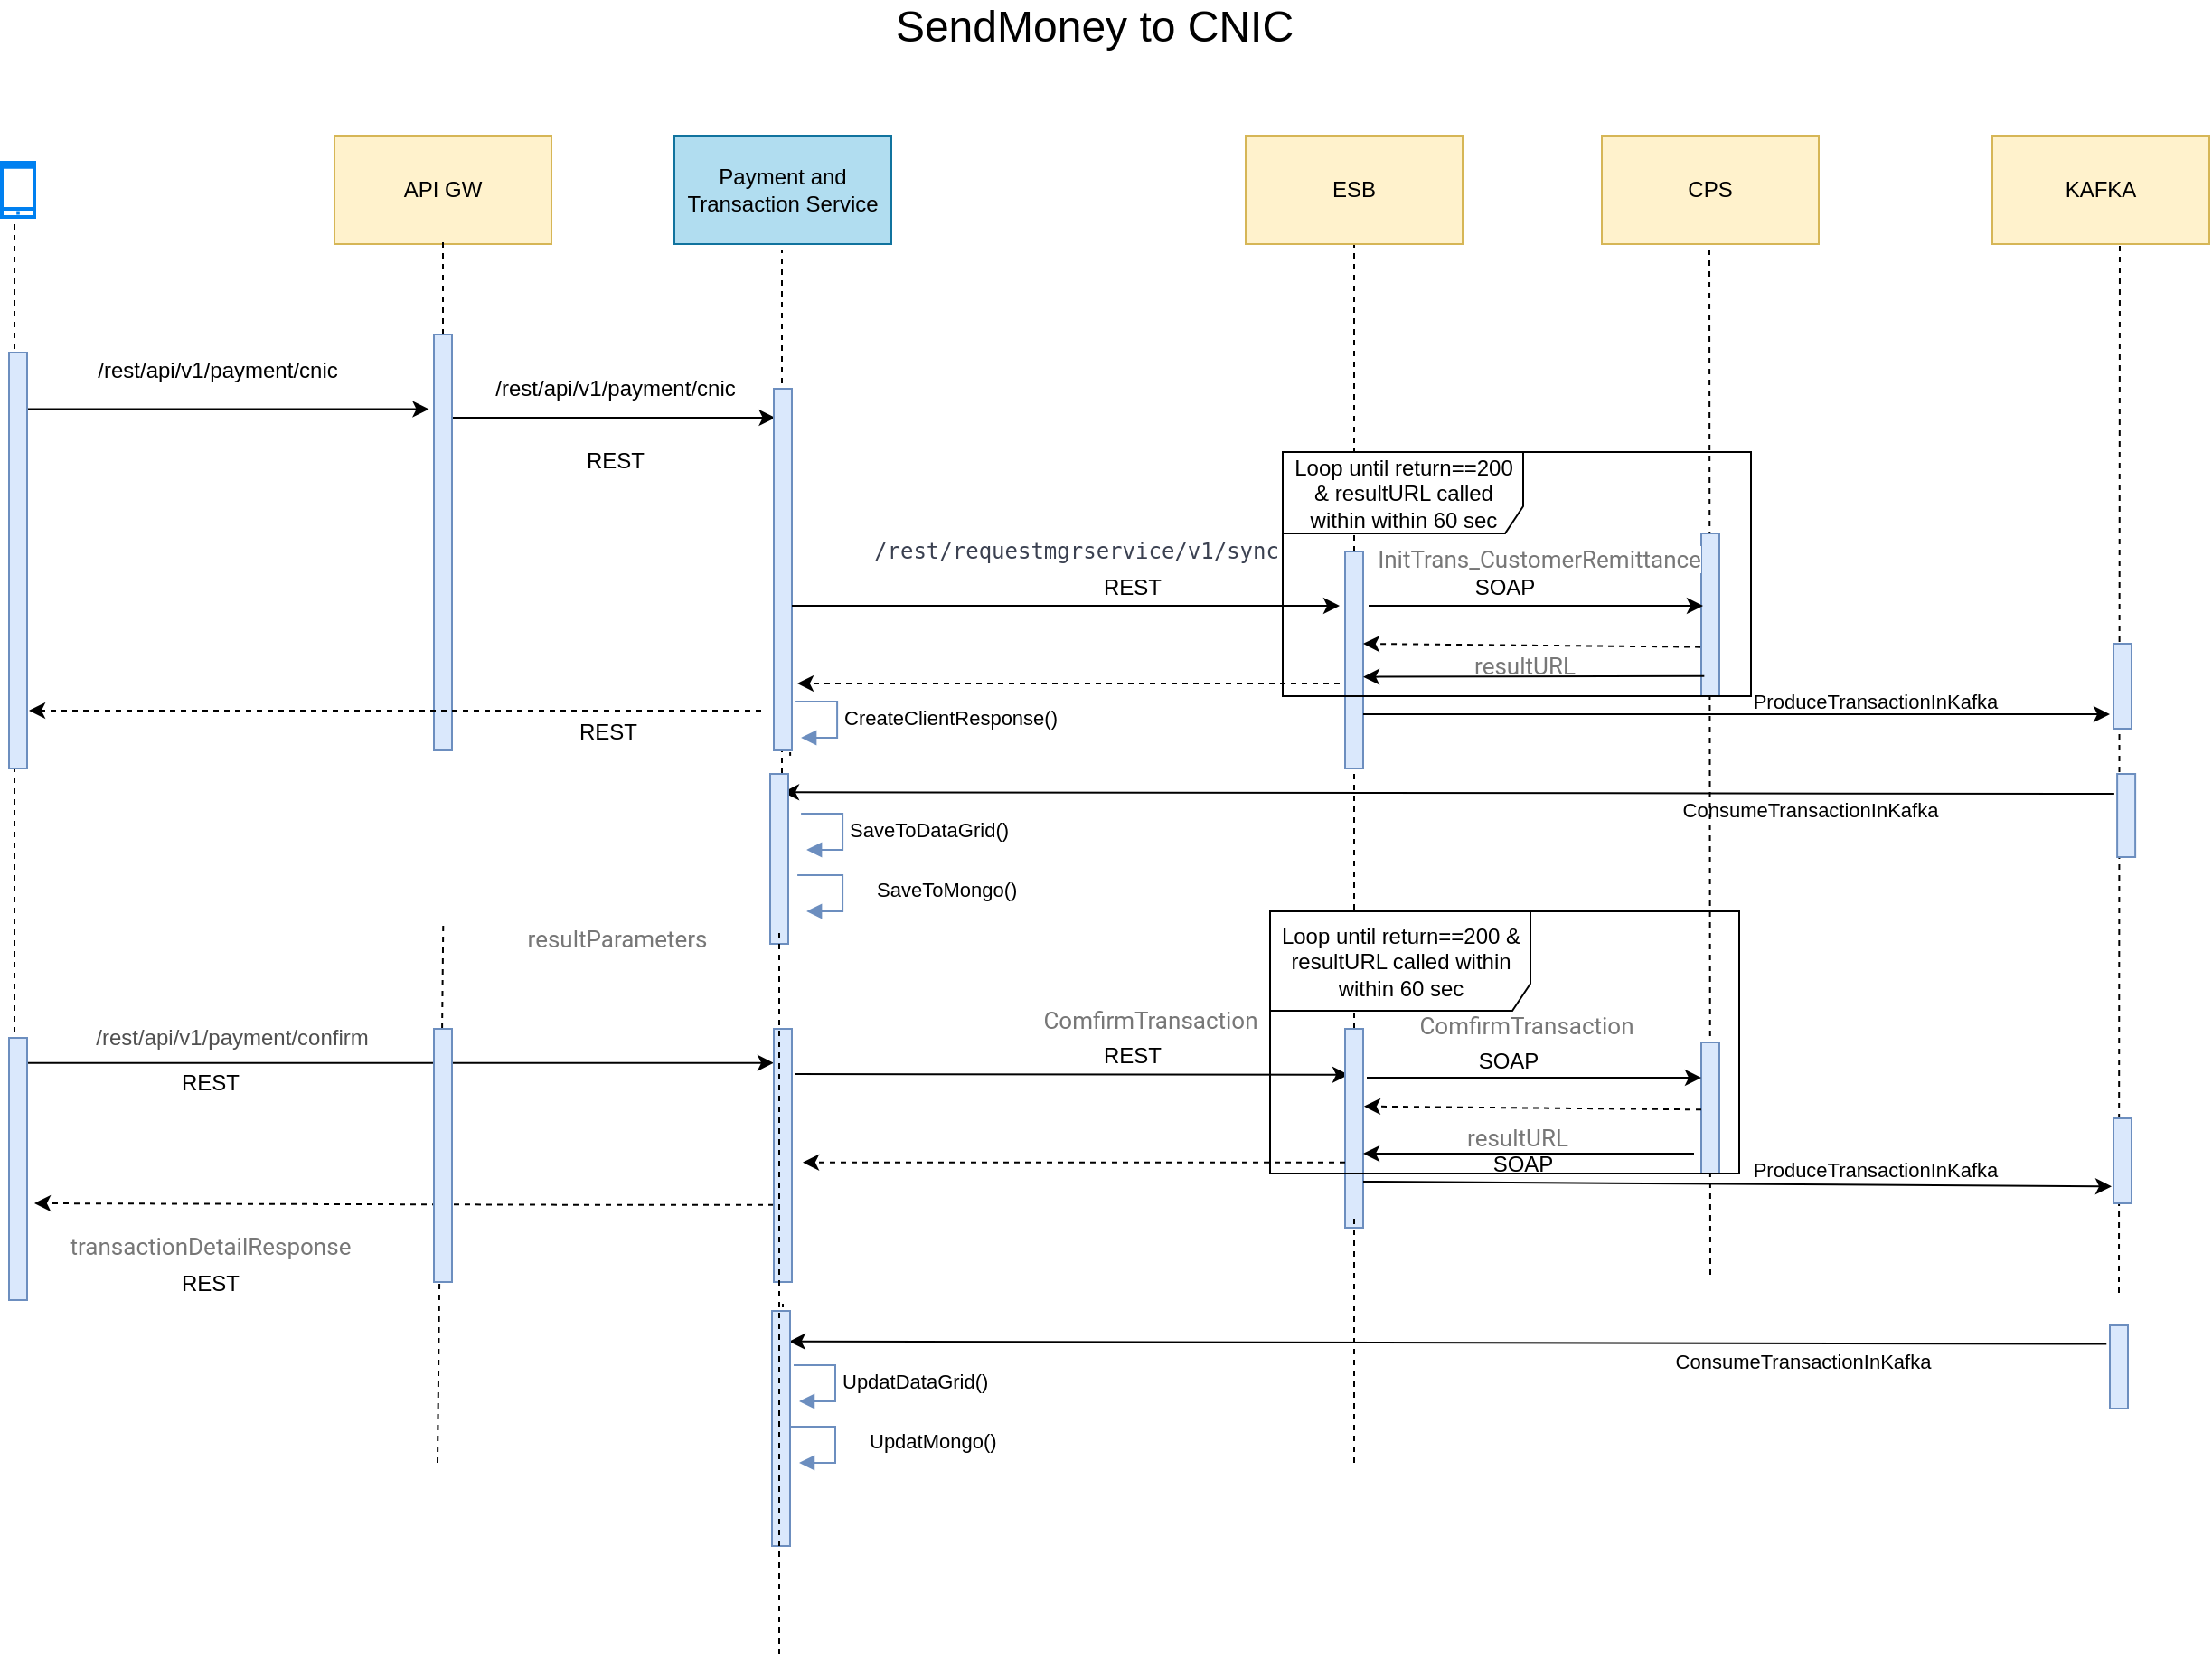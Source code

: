 <mxfile version="13.6.9" type="device"><diagram id="_PWsb3Hp9DCBzWkDlzBO" name="sendMoney_v1.0"><mxGraphModel dx="2254" dy="974" grid="1" gridSize="10" guides="1" tooltips="1" connect="1" arrows="1" fold="1" page="1" pageScale="1" pageWidth="827" pageHeight="1169" math="0" shadow="0"><root><mxCell id="2ZHaPjhBb1C0ohGX3f1B-0"/><mxCell id="2ZHaPjhBb1C0ohGX3f1B-1" parent="2ZHaPjhBb1C0ohGX3f1B-0"/><mxCell id="2ZHaPjhBb1C0ohGX3f1B-69" value="&lt;font style=&quot;font-size: 24px&quot;&gt;SendMoney to CNIC&lt;/font&gt;" style="text;html=1;align=center;verticalAlign=middle;resizable=0;points=[];autosize=1;" parent="2ZHaPjhBb1C0ohGX3f1B-1" vertex="1"><mxGeometry x="703" y="140" width="240" height="20" as="geometry"/></mxCell><mxCell id="2ZHaPjhBb1C0ohGX3f1B-70" value="API GW" style="rounded=0;whiteSpace=wrap;html=1;fillColor=#fff2cc;strokeColor=#d6b656;" parent="2ZHaPjhBb1C0ohGX3f1B-1" vertex="1"><mxGeometry x="403" y="210" width="120" height="60" as="geometry"/></mxCell><mxCell id="2ZHaPjhBb1C0ohGX3f1B-71" value="Payment and Transaction Service" style="rounded=0;whiteSpace=wrap;html=1;fillColor=#b1ddf0;strokeColor=#10739e;" parent="2ZHaPjhBb1C0ohGX3f1B-1" vertex="1"><mxGeometry x="591" y="210" width="120" height="60" as="geometry"/></mxCell><mxCell id="2ZHaPjhBb1C0ohGX3f1B-72" value="CPS" style="rounded=0;whiteSpace=wrap;html=1;fillColor=#fff2cc;strokeColor=#d6b656;" parent="2ZHaPjhBb1C0ohGX3f1B-1" vertex="1"><mxGeometry x="1104" y="210" width="120" height="60" as="geometry"/></mxCell><mxCell id="2ZHaPjhBb1C0ohGX3f1B-73" value="" style="endArrow=none;dashed=1;html=1;entryX=0.5;entryY=0.933;entryDx=0;entryDy=0;entryPerimeter=0;" parent="2ZHaPjhBb1C0ohGX3f1B-1" edge="1"><mxGeometry width="50" height="50" relative="1" as="geometry"><mxPoint x="226" y="850" as="sourcePoint"/><mxPoint x="226.0" y="252.99" as="targetPoint"/></mxGeometry></mxCell><mxCell id="2ZHaPjhBb1C0ohGX3f1B-74" value="" style="endArrow=classic;html=1;entryX=0.015;entryY=0.176;entryDx=0;entryDy=0;entryPerimeter=0;" parent="2ZHaPjhBb1C0ohGX3f1B-1" source="2ZHaPjhBb1C0ohGX3f1B-91" edge="1"><mxGeometry width="50" height="50" relative="1" as="geometry"><mxPoint x="234.0" y="360.25" as="sourcePoint"/><mxPoint x="455.24" y="361.264" as="targetPoint"/></mxGeometry></mxCell><mxCell id="2ZHaPjhBb1C0ohGX3f1B-75" value="/rest/api/v1/payment/cnic" style="text;html=1;align=center;verticalAlign=middle;resizable=0;points=[];autosize=1;" parent="2ZHaPjhBb1C0ohGX3f1B-1" vertex="1"><mxGeometry x="263" y="330" width="150" height="20" as="geometry"/></mxCell><mxCell id="2ZHaPjhBb1C0ohGX3f1B-76" value="" style="endArrow=none;dashed=1;html=1;entryX=0.5;entryY=0.933;entryDx=0;entryDy=0;entryPerimeter=0;" parent="2ZHaPjhBb1C0ohGX3f1B-1" edge="1"><mxGeometry width="50" height="50" relative="1" as="geometry"><mxPoint x="463" y="350" as="sourcePoint"/><mxPoint x="463" y="267" as="targetPoint"/></mxGeometry></mxCell><mxCell id="2ZHaPjhBb1C0ohGX3f1B-77" value="" style="endArrow=none;dashed=1;html=1;entryX=0.5;entryY=0.933;entryDx=0;entryDy=0;entryPerimeter=0;" parent="2ZHaPjhBb1C0ohGX3f1B-1" source="RX84RsB9NRHUSe1r71uT-13" edge="1"><mxGeometry width="50" height="50" relative="1" as="geometry"><mxPoint x="650" y="850" as="sourcePoint"/><mxPoint x="650.5" y="273" as="targetPoint"/></mxGeometry></mxCell><mxCell id="2ZHaPjhBb1C0ohGX3f1B-78" value="" style="endArrow=none;dashed=1;html=1;entryX=0.5;entryY=0.933;entryDx=0;entryDy=0;entryPerimeter=0;" parent="2ZHaPjhBb1C0ohGX3f1B-1" edge="1"><mxGeometry width="50" height="50" relative="1" as="geometry"><mxPoint x="1164" y="840" as="sourcePoint"/><mxPoint x="1163.5" y="270" as="targetPoint"/></mxGeometry></mxCell><mxCell id="2ZHaPjhBb1C0ohGX3f1B-79" value="" style="endArrow=classic;html=1;entryX=0.08;entryY=0.08;entryDx=0;entryDy=0;entryPerimeter=0;" parent="2ZHaPjhBb1C0ohGX3f1B-1" source="2ZHaPjhBb1C0ohGX3f1B-90" target="2ZHaPjhBb1C0ohGX3f1B-89" edge="1"><mxGeometry width="50" height="50" relative="1" as="geometry"><mxPoint x="470.008" y="385.328" as="sourcePoint"/><mxPoint x="640.888" y="385.72" as="targetPoint"/></mxGeometry></mxCell><mxCell id="2ZHaPjhBb1C0ohGX3f1B-80" value="/rest/api/v1/payment/cnic" style="text;html=1;align=center;verticalAlign=middle;resizable=0;points=[];autosize=1;" parent="2ZHaPjhBb1C0ohGX3f1B-1" vertex="1"><mxGeometry x="483" y="340" width="150" height="20" as="geometry"/></mxCell><mxCell id="2ZHaPjhBb1C0ohGX3f1B-81" value="" style="endArrow=none;dashed=1;html=1;entryX=0.517;entryY=1;entryDx=0;entryDy=0;entryPerimeter=0;" parent="2ZHaPjhBb1C0ohGX3f1B-1" edge="1"><mxGeometry width="50" height="50" relative="1" as="geometry"><mxPoint x="460" y="944" as="sourcePoint"/><mxPoint x="463.17" y="644" as="targetPoint"/></mxGeometry></mxCell><mxCell id="2ZHaPjhBb1C0ohGX3f1B-82" value="" style="html=1;points=[];perimeter=orthogonalPerimeter;fillColor=#dae8fc;strokeColor=#6c8ebf;" parent="2ZHaPjhBb1C0ohGX3f1B-1" vertex="1"><mxGeometry x="1159" y="430" width="10" height="90" as="geometry"/></mxCell><mxCell id="2ZHaPjhBb1C0ohGX3f1B-83" value="" style="endArrow=none;dashed=1;html=1;entryX=0.5;entryY=0.933;entryDx=0;entryDy=0;entryPerimeter=0;" parent="2ZHaPjhBb1C0ohGX3f1B-1" source="2ZHaPjhBb1C0ohGX3f1B-85" edge="1"><mxGeometry width="50" height="50" relative="1" as="geometry"><mxPoint x="967" y="510" as="sourcePoint"/><mxPoint x="967" y="267" as="targetPoint"/></mxGeometry></mxCell><mxCell id="2ZHaPjhBb1C0ohGX3f1B-84" value="" style="endArrow=none;dashed=1;html=1;entryX=0.5;entryY=0.933;entryDx=0;entryDy=0;entryPerimeter=0;" parent="2ZHaPjhBb1C0ohGX3f1B-1" source="2ZHaPjhBb1C0ohGX3f1B-116" edge="1"><mxGeometry width="50" height="50" relative="1" as="geometry"><mxPoint x="967" y="800.0" as="sourcePoint"/><mxPoint x="967" y="528.66" as="targetPoint"/></mxGeometry></mxCell><mxCell id="2ZHaPjhBb1C0ohGX3f1B-85" value="" style="html=1;points=[];perimeter=orthogonalPerimeter;fillColor=#dae8fc;strokeColor=#6c8ebf;" parent="2ZHaPjhBb1C0ohGX3f1B-1" vertex="1"><mxGeometry x="962" y="440" width="10" height="120" as="geometry"/></mxCell><mxCell id="2ZHaPjhBb1C0ohGX3f1B-88" value="" style="html=1;verticalLabelPosition=bottom;align=center;labelBackgroundColor=#ffffff;verticalAlign=top;strokeWidth=2;strokeColor=#0080F0;shadow=0;dashed=0;shape=mxgraph.ios7.icons.smartphone;" parent="2ZHaPjhBb1C0ohGX3f1B-1" vertex="1"><mxGeometry x="219" y="225" width="18" height="30" as="geometry"/></mxCell><mxCell id="2ZHaPjhBb1C0ohGX3f1B-89" value="" style="html=1;points=[];perimeter=orthogonalPerimeter;align=center;fillColor=#dae8fc;strokeColor=#6c8ebf;" parent="2ZHaPjhBb1C0ohGX3f1B-1" vertex="1"><mxGeometry x="646" y="350" width="10" height="200" as="geometry"/></mxCell><mxCell id="2ZHaPjhBb1C0ohGX3f1B-90" value="" style="html=1;points=[];perimeter=orthogonalPerimeter;align=center;fillColor=#dae8fc;strokeColor=#6c8ebf;" parent="2ZHaPjhBb1C0ohGX3f1B-1" vertex="1"><mxGeometry x="458" y="320" width="10" height="230" as="geometry"/></mxCell><mxCell id="2ZHaPjhBb1C0ohGX3f1B-91" value="" style="html=1;points=[];perimeter=orthogonalPerimeter;align=center;fillColor=#dae8fc;strokeColor=#6c8ebf;" parent="2ZHaPjhBb1C0ohGX3f1B-1" vertex="1"><mxGeometry x="223" y="330" width="10" height="230" as="geometry"/></mxCell><mxCell id="2ZHaPjhBb1C0ohGX3f1B-92" value="REST" style="text;html=1;align=center;verticalAlign=middle;resizable=0;points=[];autosize=1;" parent="2ZHaPjhBb1C0ohGX3f1B-1" vertex="1"><mxGeometry x="533" y="380" width="50" height="20" as="geometry"/></mxCell><mxCell id="2ZHaPjhBb1C0ohGX3f1B-93" value="&lt;span style=&quot;color: rgb(80 , 80 , 80) ; font-family: &amp;#34;opensans&amp;#34; , &amp;#34;helvetica&amp;#34; , &amp;#34;arial&amp;#34; , sans-serif ; text-align: left ; background-color: rgb(255 , 255 , 255)&quot;&gt;/rest/api/v1/payment/confirm&lt;/span&gt;" style="text;html=1;align=center;verticalAlign=middle;resizable=0;points=[];autosize=1;" parent="2ZHaPjhBb1C0ohGX3f1B-1" vertex="1"><mxGeometry x="261" y="699" width="170" height="20" as="geometry"/></mxCell><mxCell id="2ZHaPjhBb1C0ohGX3f1B-94" value="" style="endArrow=classic;html=1;exitX=0.829;exitY=0.228;exitDx=0;exitDy=0;exitPerimeter=0;" parent="2ZHaPjhBb1C0ohGX3f1B-1" edge="1"><mxGeometry width="50" height="50" relative="1" as="geometry"><mxPoint x="656" y="470.0" as="sourcePoint"/><mxPoint x="959" y="470.0" as="targetPoint"/></mxGeometry></mxCell><mxCell id="2ZHaPjhBb1C0ohGX3f1B-95" value="&lt;pre class=&quot;base-url&quot; style=&quot;box-sizing: border-box ; margin-top: 0px ; margin-bottom: 0px ; color: rgb(59 , 65 , 81)&quot;&gt;/rest/requestmgrservice/v1/sync&lt;/pre&gt;" style="text;html=1;align=center;verticalAlign=middle;resizable=0;points=[];autosize=1;" parent="2ZHaPjhBb1C0ohGX3f1B-1" vertex="1"><mxGeometry x="693" y="430" width="240" height="20" as="geometry"/></mxCell><mxCell id="2ZHaPjhBb1C0ohGX3f1B-96" value="" style="endArrow=classic;html=1;" parent="2ZHaPjhBb1C0ohGX3f1B-1" edge="1"><mxGeometry width="50" height="50" relative="1" as="geometry"><mxPoint x="975" y="470.0" as="sourcePoint"/><mxPoint x="1160" y="470.0" as="targetPoint"/></mxGeometry></mxCell><mxCell id="2ZHaPjhBb1C0ohGX3f1B-97" value="&lt;span style=&quot;color: rgb(119 , 119 , 119) ; font-family: &amp;#34;roboto&amp;#34; , &amp;#34;robotodraft&amp;#34; , &amp;#34;helvetica&amp;#34; , &amp;#34;arial&amp;#34; , sans-serif ; font-size: 13px ; background-color: rgb(255 , 255 , 255)&quot;&gt;InitTrans_CustomerRemittance&lt;/span&gt;" style="text;html=1;align=center;verticalAlign=middle;resizable=0;points=[];autosize=1;" parent="2ZHaPjhBb1C0ohGX3f1B-1" vertex="1"><mxGeometry x="974" y="434" width="190" height="20" as="geometry"/></mxCell><mxCell id="2ZHaPjhBb1C0ohGX3f1B-98" value="&lt;font color=&quot;#777777&quot; face=&quot;Roboto, RobotoDraft, Helvetica, Arial, sans-serif&quot;&gt;&lt;span style=&quot;font-size: 13px&quot;&gt;ComfirmTransaction&lt;/span&gt;&lt;/font&gt;" style="text;html=1;align=center;verticalAlign=middle;resizable=0;points=[];autosize=1;" parent="2ZHaPjhBb1C0ohGX3f1B-1" vertex="1"><mxGeometry x="789" y="689" width="130" height="20" as="geometry"/></mxCell><mxCell id="2ZHaPjhBb1C0ohGX3f1B-99" value="" style="endArrow=none;dashed=1;html=1;entryX=0.5;entryY=0.933;entryDx=0;entryDy=0;entryPerimeter=0;" parent="2ZHaPjhBb1C0ohGX3f1B-1" edge="1"><mxGeometry width="50" height="50" relative="1" as="geometry"><mxPoint x="651" y="856" as="sourcePoint"/><mxPoint x="651" y="857.96" as="targetPoint"/></mxGeometry></mxCell><mxCell id="2ZHaPjhBb1C0ohGX3f1B-102" value="" style="endArrow=classic;html=1;dashed=1;" parent="2ZHaPjhBb1C0ohGX3f1B-1" edge="1"><mxGeometry width="50" height="50" relative="1" as="geometry"><mxPoint x="646" y="801.33" as="sourcePoint"/><mxPoint x="237" y="800.5" as="targetPoint"/><Array as="points"><mxPoint x="531.26" y="801.33"/></Array></mxGeometry></mxCell><mxCell id="2ZHaPjhBb1C0ohGX3f1B-103" value="&lt;span style=&quot;color: rgba(0 , 0 , 0 , 0) ; font-family: monospace ; font-size: 0px&quot;&gt;%3CmxGraphModel%3E%3Croot%3E%3CmxCell%20id%3D%220%22%2F%3E%3CmxCell%20id%3D%221%22%20parent%3D%220%22%2F%3E%3CmxCell%20id%3D%222%22%20value%3D%22%26lt%3Bdiv%26gt%3B%26lt%3Bfont%20color%3D%26quot%3B%23777777%26quot%3B%20face%3D%26quot%3BRoboto%2C%20RobotoDraft%2C%20Helvetica%2C%20Arial%2C%20sans-serif%26quot%3B%26gt%3B%26lt%3Bspan%20style%3D%26quot%3Bfont-size%3A%2013px%20%3B%20background-color%3A%20rgb(255%20%2C%20255%20%2C%20255)%26quot%3B%26gt%3BtransactionDetailResponse%26lt%3B%2Fspan%26gt%3B%26lt%3B%2Ffont%26gt%3B%26lt%3B%2Fdiv%26gt%3B%22%20style%3D%22text%3Bhtml%3D1%3Balign%3Dcenter%3BverticalAlign%3Dmiddle%3Bresizable%3D0%3Bpoints%3D%5B%5D%3Bautosize%3D1%3B%22%20vertex%3D%221%22%20parent%3D%221%22%3E%3CmxGeometry%20x%3D%22755%22%20y%3D%22200%22%20width%3D%22170%22%20height%3D%2220%22%20as%3D%22geometry%22%2F%3E%3C%2FmxCell%3E%3C%2Froot%3E%3C%2FmxGraphModel%3E&lt;/span&gt;" style="text;html=1;align=center;verticalAlign=middle;resizable=0;points=[];autosize=1;" parent="2ZHaPjhBb1C0ohGX3f1B-1" vertex="1"><mxGeometry x="352" y="784" width="20" height="20" as="geometry"/></mxCell><mxCell id="2ZHaPjhBb1C0ohGX3f1B-104" value="ESB" style="rounded=0;whiteSpace=wrap;html=1;fillColor=#fff2cc;strokeColor=#d6b656;" parent="2ZHaPjhBb1C0ohGX3f1B-1" vertex="1"><mxGeometry x="907" y="210" width="120" height="60" as="geometry"/></mxCell><mxCell id="2ZHaPjhBb1C0ohGX3f1B-105" value="" style="endArrow=classic;html=1;dashed=1;" parent="2ZHaPjhBb1C0ohGX3f1B-1" edge="1"><mxGeometry width="50" height="50" relative="1" as="geometry"><mxPoint x="639" y="528" as="sourcePoint"/><mxPoint x="234" y="528" as="targetPoint"/><Array as="points"/></mxGeometry></mxCell><mxCell id="2ZHaPjhBb1C0ohGX3f1B-106" value="" style="endArrow=classic;html=1;exitX=0.829;exitY=0.228;exitDx=0;exitDy=0;exitPerimeter=0;" parent="2ZHaPjhBb1C0ohGX3f1B-1" edge="1"><mxGeometry width="50" height="50" relative="1" as="geometry"><mxPoint x="231" y="722.82" as="sourcePoint"/><mxPoint x="646" y="722.82" as="targetPoint"/></mxGeometry></mxCell><mxCell id="2ZHaPjhBb1C0ohGX3f1B-107" value="" style="endArrow=classic;html=1;exitX=0.829;exitY=0.228;exitDx=0;exitDy=0;exitPerimeter=0;entryX=0.2;entryY=0.231;entryDx=0;entryDy=0;entryPerimeter=0;" parent="2ZHaPjhBb1C0ohGX3f1B-1" target="2ZHaPjhBb1C0ohGX3f1B-116" edge="1"><mxGeometry width="50" height="50" relative="1" as="geometry"><mxPoint x="657.5" y="729.0" as="sourcePoint"/><mxPoint x="963" y="724" as="targetPoint"/></mxGeometry></mxCell><mxCell id="2ZHaPjhBb1C0ohGX3f1B-109" value="&lt;div&gt;&lt;font color=&quot;#777777&quot; face=&quot;Roboto, RobotoDraft, Helvetica, Arial, sans-serif&quot;&gt;&lt;span style=&quot;font-size: 13px ; background-color: rgb(255 , 255 , 255)&quot;&gt;resultURL&lt;/span&gt;&lt;/font&gt;&lt;/div&gt;" style="text;html=1;align=center;verticalAlign=middle;resizable=0;points=[];autosize=1;" parent="2ZHaPjhBb1C0ohGX3f1B-1" vertex="1"><mxGeometry x="1026" y="493" width="70" height="20" as="geometry"/></mxCell><mxCell id="2ZHaPjhBb1C0ohGX3f1B-111" value="&lt;div&gt;&lt;font color=&quot;#777777&quot; face=&quot;Roboto, RobotoDraft, Helvetica, Arial, sans-serif&quot;&gt;&lt;span style=&quot;font-size: 13px ; background-color: rgb(255 , 255 , 255)&quot;&gt;resultParameters&lt;/span&gt;&lt;/font&gt;&lt;/div&gt;" style="text;html=1;align=center;verticalAlign=middle;resizable=0;points=[];autosize=1;" parent="2ZHaPjhBb1C0ohGX3f1B-1" vertex="1"><mxGeometry x="504" y="644" width="110" height="20" as="geometry"/></mxCell><mxCell id="2ZHaPjhBb1C0ohGX3f1B-112" value="" style="html=1;points=[];perimeter=orthogonalPerimeter;align=center;fillColor=#dae8fc;strokeColor=#6c8ebf;" parent="2ZHaPjhBb1C0ohGX3f1B-1" vertex="1"><mxGeometry x="223" y="709" width="10" height="145" as="geometry"/></mxCell><mxCell id="2ZHaPjhBb1C0ohGX3f1B-113" value="" style="html=1;points=[];perimeter=orthogonalPerimeter;align=center;fillColor=#dae8fc;strokeColor=#6c8ebf;" parent="2ZHaPjhBb1C0ohGX3f1B-1" vertex="1"><mxGeometry x="458" y="704" width="10" height="140" as="geometry"/></mxCell><mxCell id="2ZHaPjhBb1C0ohGX3f1B-115" value="" style="html=1;points=[];perimeter=orthogonalPerimeter;align=center;fillColor=#dae8fc;strokeColor=#6c8ebf;" parent="2ZHaPjhBb1C0ohGX3f1B-1" vertex="1"><mxGeometry x="646" y="704" width="10" height="140" as="geometry"/></mxCell><mxCell id="2ZHaPjhBb1C0ohGX3f1B-116" value="" style="html=1;points=[];perimeter=orthogonalPerimeter;align=center;fillColor=#dae8fc;strokeColor=#6c8ebf;" parent="2ZHaPjhBb1C0ohGX3f1B-1" vertex="1"><mxGeometry x="962" y="704" width="10" height="110" as="geometry"/></mxCell><mxCell id="2ZHaPjhBb1C0ohGX3f1B-117" value="" style="endArrow=none;dashed=1;html=1;entryX=0.5;entryY=0.933;entryDx=0;entryDy=0;entryPerimeter=0;" parent="2ZHaPjhBb1C0ohGX3f1B-1" target="2ZHaPjhBb1C0ohGX3f1B-116" edge="1"><mxGeometry width="50" height="50" relative="1" as="geometry"><mxPoint x="967" y="944" as="sourcePoint"/><mxPoint x="967" y="622.66" as="targetPoint"/></mxGeometry></mxCell><mxCell id="2ZHaPjhBb1C0ohGX3f1B-118" value="" style="html=1;points=[];perimeter=orthogonalPerimeter;align=center;fillColor=#dae8fc;strokeColor=#6c8ebf;" parent="2ZHaPjhBb1C0ohGX3f1B-1" vertex="1"><mxGeometry x="1159" y="711.5" width="10" height="72.5" as="geometry"/></mxCell><mxCell id="2ZHaPjhBb1C0ohGX3f1B-119" value="" style="endArrow=classic;html=1;" parent="2ZHaPjhBb1C0ohGX3f1B-1" edge="1"><mxGeometry width="50" height="50" relative="1" as="geometry"><mxPoint x="974" y="731" as="sourcePoint"/><mxPoint x="1159" y="731" as="targetPoint"/></mxGeometry></mxCell><mxCell id="2ZHaPjhBb1C0ohGX3f1B-120" value="&lt;font color=&quot;#777777&quot; face=&quot;Roboto, RobotoDraft, Helvetica, Arial, sans-serif&quot;&gt;&lt;span style=&quot;font-size: 13px&quot;&gt;ComfirmTransaction&lt;/span&gt;&lt;/font&gt;" style="text;html=1;align=center;verticalAlign=middle;resizable=0;points=[];autosize=1;" parent="2ZHaPjhBb1C0ohGX3f1B-1" vertex="1"><mxGeometry x="997" y="691.5" width="130" height="20" as="geometry"/></mxCell><mxCell id="2ZHaPjhBb1C0ohGX3f1B-121" value="&lt;div&gt;&lt;font color=&quot;#777777&quot; face=&quot;Roboto, RobotoDraft, Helvetica, Arial, sans-serif&quot;&gt;&lt;span style=&quot;font-size: 13px ; background-color: rgb(255 , 255 , 255)&quot;&gt;resultURL&lt;/span&gt;&lt;/font&gt;&lt;/div&gt;" style="text;html=1;align=center;verticalAlign=middle;resizable=0;points=[];autosize=1;" parent="2ZHaPjhBb1C0ohGX3f1B-1" vertex="1"><mxGeometry x="1022" y="754" width="70" height="20" as="geometry"/></mxCell><mxCell id="2ZHaPjhBb1C0ohGX3f1B-124" value="&lt;div&gt;&lt;font color=&quot;#777777&quot; face=&quot;Roboto, RobotoDraft, Helvetica, Arial, sans-serif&quot;&gt;&lt;span style=&quot;font-size: 13px ; background-color: rgb(255 , 255 , 255)&quot;&gt;transactionDetailResponse&lt;/span&gt;&lt;/font&gt;&lt;/div&gt;" style="text;html=1;align=center;verticalAlign=middle;resizable=0;points=[];autosize=1;" parent="2ZHaPjhBb1C0ohGX3f1B-1" vertex="1"><mxGeometry x="249" y="814" width="170" height="20" as="geometry"/></mxCell><mxCell id="2ZHaPjhBb1C0ohGX3f1B-125" value="REST" style="text;html=1;align=center;verticalAlign=middle;resizable=0;points=[];autosize=1;" parent="2ZHaPjhBb1C0ohGX3f1B-1" vertex="1"><mxGeometry x="819" y="450" width="50" height="20" as="geometry"/></mxCell><mxCell id="2ZHaPjhBb1C0ohGX3f1B-126" value="SOAP" style="text;html=1;align=center;verticalAlign=middle;resizable=0;points=[];autosize=1;" parent="2ZHaPjhBb1C0ohGX3f1B-1" vertex="1"><mxGeometry x="1025" y="450" width="50" height="20" as="geometry"/></mxCell><mxCell id="2ZHaPjhBb1C0ohGX3f1B-129" value="REST" style="text;html=1;align=center;verticalAlign=middle;resizable=0;points=[];autosize=1;" parent="2ZHaPjhBb1C0ohGX3f1B-1" vertex="1"><mxGeometry x="529" y="530" width="50" height="20" as="geometry"/></mxCell><mxCell id="2ZHaPjhBb1C0ohGX3f1B-130" value="REST" style="text;html=1;align=center;verticalAlign=middle;resizable=0;points=[];autosize=1;" parent="2ZHaPjhBb1C0ohGX3f1B-1" vertex="1"><mxGeometry x="309" y="724" width="50" height="20" as="geometry"/></mxCell><mxCell id="2ZHaPjhBb1C0ohGX3f1B-131" value="REST" style="text;html=1;align=center;verticalAlign=middle;resizable=0;points=[];autosize=1;" parent="2ZHaPjhBb1C0ohGX3f1B-1" vertex="1"><mxGeometry x="819" y="709" width="50" height="20" as="geometry"/></mxCell><mxCell id="2ZHaPjhBb1C0ohGX3f1B-132" value="SOAP" style="text;html=1;align=center;verticalAlign=middle;resizable=0;points=[];autosize=1;" parent="2ZHaPjhBb1C0ohGX3f1B-1" vertex="1"><mxGeometry x="1027" y="711.5" width="50" height="20" as="geometry"/></mxCell><mxCell id="2ZHaPjhBb1C0ohGX3f1B-133" value="SOAP" style="text;html=1;align=center;verticalAlign=middle;resizable=0;points=[];autosize=1;" parent="2ZHaPjhBb1C0ohGX3f1B-1" vertex="1"><mxGeometry x="1035" y="768.5" width="50" height="20" as="geometry"/></mxCell><mxCell id="2ZHaPjhBb1C0ohGX3f1B-136" value="REST" style="text;html=1;align=center;verticalAlign=middle;resizable=0;points=[];autosize=1;" parent="2ZHaPjhBb1C0ohGX3f1B-1" vertex="1"><mxGeometry x="309" y="835" width="50" height="20" as="geometry"/></mxCell><mxCell id="2ZHaPjhBb1C0ohGX3f1B-137" value="" style="endArrow=classic;html=1;dashed=1;" parent="2ZHaPjhBb1C0ohGX3f1B-1" edge="1"><mxGeometry width="50" height="50" relative="1" as="geometry"><mxPoint x="959" y="513.0" as="sourcePoint"/><mxPoint x="659.0" y="513.0" as="targetPoint"/><Array as="points"><mxPoint x="928" y="513"/></Array></mxGeometry></mxCell><mxCell id="2ZHaPjhBb1C0ohGX3f1B-207" value="" style="endArrow=classic;html=1;" parent="2ZHaPjhBb1C0ohGX3f1B-1" edge="1"><mxGeometry width="50" height="50" relative="1" as="geometry"><mxPoint x="1155" y="773" as="sourcePoint"/><mxPoint x="972" y="773" as="targetPoint"/></mxGeometry></mxCell><mxCell id="2ZHaPjhBb1C0ohGX3f1B-208" value="" style="endArrow=classic;html=1;entryX=1.147;entryY=0.572;entryDx=0;entryDy=0;entryPerimeter=0;exitX=0.167;exitY=0.876;exitDx=0;exitDy=0;exitPerimeter=0;" parent="2ZHaPjhBb1C0ohGX3f1B-1" source="2ZHaPjhBb1C0ohGX3f1B-82" edge="1"><mxGeometry width="50" height="50" relative="1" as="geometry"><mxPoint x="1153.53" y="509.36" as="sourcePoint"/><mxPoint x="972.0" y="509.33" as="targetPoint"/></mxGeometry></mxCell><mxCell id="2ZHaPjhBb1C0ohGX3f1B-209" value="" style="endArrow=classic;html=1;dashed=1;" parent="2ZHaPjhBb1C0ohGX3f1B-1" edge="1"><mxGeometry width="50" height="50" relative="1" as="geometry"><mxPoint x="962" y="777.82" as="sourcePoint"/><mxPoint x="662.0" y="777.82" as="targetPoint"/><Array as="points"><mxPoint x="931" y="777.82"/></Array></mxGeometry></mxCell><mxCell id="2ZHaPjhBb1C0ohGX3f1B-218" value="KAFKA" style="rounded=0;whiteSpace=wrap;html=1;fillColor=#fff2cc;strokeColor=#d6b656;" parent="2ZHaPjhBb1C0ohGX3f1B-1" vertex="1"><mxGeometry x="1320" y="210" width="120" height="60" as="geometry"/></mxCell><mxCell id="2ZHaPjhBb1C0ohGX3f1B-219" value="" style="endArrow=none;dashed=1;html=1;entryX=0.5;entryY=0.933;entryDx=0;entryDy=0;entryPerimeter=0;" parent="2ZHaPjhBb1C0ohGX3f1B-1" edge="1"><mxGeometry width="50" height="50" relative="1" as="geometry"><mxPoint x="1390" y="850" as="sourcePoint"/><mxPoint x="1390.5" y="270" as="targetPoint"/></mxGeometry></mxCell><mxCell id="2ZHaPjhBb1C0ohGX3f1B-241" value="UpdatDataGrid()" style="edgeStyle=orthogonalEdgeStyle;html=1;align=left;spacingLeft=2;endArrow=block;rounded=0;entryX=1;entryY=0;fillColor=#dae8fc;strokeColor=#6c8ebf;" parent="2ZHaPjhBb1C0ohGX3f1B-1" edge="1"><mxGeometry relative="1" as="geometry"><mxPoint x="657" y="890" as="sourcePoint"/><Array as="points"><mxPoint x="680" y="890"/><mxPoint x="680" y="910"/></Array><mxPoint x="660" y="910" as="targetPoint"/></mxGeometry></mxCell><mxCell id="2ZHaPjhBb1C0ohGX3f1B-242" value="" style="html=1;points=[];perimeter=orthogonalPerimeter;fillColor=#dae8fc;strokeColor=#6c8ebf;" parent="2ZHaPjhBb1C0ohGX3f1B-1" vertex="1"><mxGeometry x="1385" y="868" width="10" height="46" as="geometry"/></mxCell><mxCell id="2ZHaPjhBb1C0ohGX3f1B-243" value="" style="endArrow=classic;html=1;entryX=0.94;entryY=0.13;entryDx=0;entryDy=0;entryPerimeter=0;exitX=-0.186;exitY=0.224;exitDx=0;exitDy=0;exitPerimeter=0;" parent="2ZHaPjhBb1C0ohGX3f1B-1" source="2ZHaPjhBb1C0ohGX3f1B-242" target="2ZHaPjhBb1C0ohGX3f1B-247" edge="1"><mxGeometry width="50" height="50" relative="1" as="geometry"><mxPoint x="1565" y="876" as="sourcePoint"/><mxPoint x="625" y="876" as="targetPoint"/></mxGeometry></mxCell><mxCell id="2ZHaPjhBb1C0ohGX3f1B-244" value="ProduceTransactionInKafka" style="text;html=1;align=center;verticalAlign=middle;resizable=0;points=[];autosize=1;fontSize=11;" parent="2ZHaPjhBb1C0ohGX3f1B-1" vertex="1"><mxGeometry x="1180" y="771.5" width="150" height="20" as="geometry"/></mxCell><mxCell id="2ZHaPjhBb1C0ohGX3f1B-245" value="" style="endArrow=classic;html=1;entryX=-0.1;entryY=0.801;entryDx=0;entryDy=0;entryPerimeter=0;" parent="2ZHaPjhBb1C0ohGX3f1B-1" target="2ZHaPjhBb1C0ohGX3f1B-246" edge="1"><mxGeometry width="50" height="50" relative="1" as="geometry"><mxPoint x="972" y="788.5" as="sourcePoint"/><mxPoint x="1563" y="788.809" as="targetPoint"/></mxGeometry></mxCell><mxCell id="2ZHaPjhBb1C0ohGX3f1B-246" value="" style="html=1;points=[];perimeter=orthogonalPerimeter;fillColor=#dae8fc;strokeColor=#6c8ebf;" parent="2ZHaPjhBb1C0ohGX3f1B-1" vertex="1"><mxGeometry x="1387" y="753.5" width="10" height="47" as="geometry"/></mxCell><mxCell id="2ZHaPjhBb1C0ohGX3f1B-247" value="" style="html=1;points=[];perimeter=orthogonalPerimeter;fillColor=#dae8fc;strokeColor=#6c8ebf;" parent="2ZHaPjhBb1C0ohGX3f1B-1" vertex="1"><mxGeometry x="645" y="860" width="10" height="130" as="geometry"/></mxCell><mxCell id="2ZHaPjhBb1C0ohGX3f1B-248" value="ConsumeTransactionInKafka" style="text;html=1;align=center;verticalAlign=middle;resizable=0;points=[];autosize=1;fontSize=11;" parent="2ZHaPjhBb1C0ohGX3f1B-1" vertex="1"><mxGeometry x="1135" y="878" width="160" height="20" as="geometry"/></mxCell><mxCell id="GLRAMj2-LhNvoA1i4SwO-14" value="ProduceTransactionInKafka" style="text;html=1;align=center;verticalAlign=middle;resizable=0;points=[];autosize=1;fontSize=11;" parent="2ZHaPjhBb1C0ohGX3f1B-1" vertex="1"><mxGeometry x="1180" y="513" width="150" height="20" as="geometry"/></mxCell><mxCell id="GLRAMj2-LhNvoA1i4SwO-15" value="" style="endArrow=classic;html=1;" parent="2ZHaPjhBb1C0ohGX3f1B-1" edge="1"><mxGeometry width="50" height="50" relative="1" as="geometry"><mxPoint x="972" y="530" as="sourcePoint"/><mxPoint x="1385" y="530" as="targetPoint"/></mxGeometry></mxCell><mxCell id="GLRAMj2-LhNvoA1i4SwO-16" value="" style="html=1;points=[];perimeter=orthogonalPerimeter;fillColor=#dae8fc;strokeColor=#6c8ebf;" parent="2ZHaPjhBb1C0ohGX3f1B-1" vertex="1"><mxGeometry x="1387" y="491" width="10" height="47" as="geometry"/></mxCell><mxCell id="69-hS1gvSv923E6eros5-6" value="UpdatMongo()" style="edgeStyle=orthogonalEdgeStyle;html=1;align=left;spacingLeft=2;endArrow=block;rounded=0;entryX=1;entryY=0;fillColor=#dae8fc;strokeColor=#6c8ebf;" parent="2ZHaPjhBb1C0ohGX3f1B-1" edge="1"><mxGeometry x="-0.23" y="-17" relative="1" as="geometry"><mxPoint x="655" y="924.0" as="sourcePoint"/><Array as="points"><mxPoint x="680" y="924"/><mxPoint x="680" y="944"/></Array><mxPoint x="660" y="944.0" as="targetPoint"/><mxPoint x="32" y="8" as="offset"/></mxGeometry></mxCell><mxCell id="moI_EmkW-4I0Lwxg9ysq-7" value="" style="endArrow=classic;html=1;dashed=1;exitX=-0.047;exitY=0.698;exitDx=0;exitDy=0;exitPerimeter=0;" parent="2ZHaPjhBb1C0ohGX3f1B-1" source="2ZHaPjhBb1C0ohGX3f1B-82" edge="1"><mxGeometry width="50" height="50" relative="1" as="geometry"><mxPoint x="1377" y="491" as="sourcePoint"/><mxPoint x="972" y="491" as="targetPoint"/><Array as="points"/></mxGeometry></mxCell><mxCell id="moI_EmkW-4I0Lwxg9ysq-11" value="" style="endArrow=classic;html=1;dashed=1;exitX=-0.047;exitY=0.698;exitDx=0;exitDy=0;exitPerimeter=0;" parent="2ZHaPjhBb1C0ohGX3f1B-1" edge="1"><mxGeometry width="50" height="50" relative="1" as="geometry"><mxPoint x="1159.0" y="748.66" as="sourcePoint"/><mxPoint x="972.47" y="746.84" as="targetPoint"/><Array as="points"/></mxGeometry></mxCell><mxCell id="moI_EmkW-4I0Lwxg9ysq-19" value="Loop until return==200 &amp;amp; resultURL called within within 60 sec" style="shape=umlFrame;whiteSpace=wrap;html=1;width=144;height=55;" parent="2ZHaPjhBb1C0ohGX3f1B-1" vertex="1"><mxGeometry x="920.5" y="639" width="259.5" height="145" as="geometry"/></mxCell><mxCell id="RX84RsB9NRHUSe1r71uT-7" value="" style="endArrow=none;dashed=1;html=1;entryX=0.5;entryY=0.933;entryDx=0;entryDy=0;entryPerimeter=0;" parent="2ZHaPjhBb1C0ohGX3f1B-1" edge="1"><mxGeometry width="50" height="50" relative="1" as="geometry"><mxPoint x="655.06" y="551" as="sourcePoint"/><mxPoint x="655.06" y="552.96" as="targetPoint"/></mxGeometry></mxCell><mxCell id="RX84RsB9NRHUSe1r71uT-8" value="SaveToDataGrid()" style="edgeStyle=orthogonalEdgeStyle;html=1;align=left;spacingLeft=2;endArrow=block;rounded=0;entryX=1;entryY=0;fillColor=#dae8fc;strokeColor=#6c8ebf;" parent="2ZHaPjhBb1C0ohGX3f1B-1" edge="1"><mxGeometry relative="1" as="geometry"><mxPoint x="661.06" y="585" as="sourcePoint"/><Array as="points"><mxPoint x="684.06" y="585"/><mxPoint x="684.06" y="605"/></Array><mxPoint x="664.06" y="605" as="targetPoint"/></mxGeometry></mxCell><mxCell id="RX84RsB9NRHUSe1r71uT-9" value="" style="html=1;points=[];perimeter=orthogonalPerimeter;fillColor=#dae8fc;strokeColor=#6c8ebf;" parent="2ZHaPjhBb1C0ohGX3f1B-1" vertex="1"><mxGeometry x="1389.06" y="563" width="10" height="46" as="geometry"/></mxCell><mxCell id="RX84RsB9NRHUSe1r71uT-10" value="" style="endArrow=classic;html=1;entryX=0.194;entryY=0.193;entryDx=0;entryDy=0;entryPerimeter=0;exitX=-0.163;exitY=0.239;exitDx=0;exitDy=0;exitPerimeter=0;" parent="2ZHaPjhBb1C0ohGX3f1B-1" source="RX84RsB9NRHUSe1r71uT-9" edge="1"><mxGeometry width="50" height="50" relative="1" as="geometry"><mxPoint x="1569.06" y="571" as="sourcePoint"/><mxPoint x="651" y="573.142" as="targetPoint"/></mxGeometry></mxCell><mxCell id="RX84RsB9NRHUSe1r71uT-11" value="ConsumeTransactionInKafka" style="text;html=1;align=center;verticalAlign=middle;resizable=0;points=[];autosize=1;fontSize=11;" parent="2ZHaPjhBb1C0ohGX3f1B-1" vertex="1"><mxGeometry x="1139.06" y="573" width="160" height="20" as="geometry"/></mxCell><mxCell id="RX84RsB9NRHUSe1r71uT-12" value="SaveToMongo()" style="edgeStyle=orthogonalEdgeStyle;html=1;align=left;spacingLeft=2;endArrow=block;rounded=0;entryX=1;entryY=0;fillColor=#dae8fc;strokeColor=#6c8ebf;" parent="2ZHaPjhBb1C0ohGX3f1B-1" edge="1"><mxGeometry x="-0.23" y="-17" relative="1" as="geometry"><mxPoint x="659.06" y="619" as="sourcePoint"/><Array as="points"><mxPoint x="684.06" y="619"/><mxPoint x="684.06" y="639"/></Array><mxPoint x="664.06" y="639" as="targetPoint"/><mxPoint x="32" y="8" as="offset"/></mxGeometry></mxCell><mxCell id="RX84RsB9NRHUSe1r71uT-13" value="" style="html=1;points=[];perimeter=orthogonalPerimeter;fillColor=#dae8fc;strokeColor=#6c8ebf;" parent="2ZHaPjhBb1C0ohGX3f1B-1" vertex="1"><mxGeometry x="644" y="563" width="10" height="94" as="geometry"/></mxCell><mxCell id="RX84RsB9NRHUSe1r71uT-14" value="" style="endArrow=none;dashed=1;html=1;entryX=0.5;entryY=0.933;entryDx=0;entryDy=0;entryPerimeter=0;" parent="2ZHaPjhBb1C0ohGX3f1B-1" target="RX84RsB9NRHUSe1r71uT-13" edge="1"><mxGeometry width="50" height="50" relative="1" as="geometry"><mxPoint x="649" y="1050" as="sourcePoint"/><mxPoint x="650.5" y="273" as="targetPoint"/></mxGeometry></mxCell><mxCell id="cE0bhCL6U56-0euzlGxY-1" value="CreateClientResponse()" style="edgeStyle=orthogonalEdgeStyle;html=1;align=left;spacingLeft=2;endArrow=block;rounded=0;entryX=1;entryY=0;fillColor=#dae8fc;strokeColor=#6c8ebf;" parent="2ZHaPjhBb1C0ohGX3f1B-1" edge="1"><mxGeometry relative="1" as="geometry"><mxPoint x="658.06" y="523" as="sourcePoint"/><Array as="points"><mxPoint x="681.06" y="523"/><mxPoint x="681.06" y="543"/></Array><mxPoint x="661.06" y="543" as="targetPoint"/></mxGeometry></mxCell><mxCell id="moI_EmkW-4I0Lwxg9ysq-18" value="Loop until return==200 &amp;amp; resultURL called within within 60 sec" style="shape=umlFrame;whiteSpace=wrap;html=1;width=133;height=45;" parent="2ZHaPjhBb1C0ohGX3f1B-1" vertex="1"><mxGeometry x="927.5" y="385" width="259" height="135" as="geometry"/></mxCell></root></mxGraphModel></diagram></mxfile>